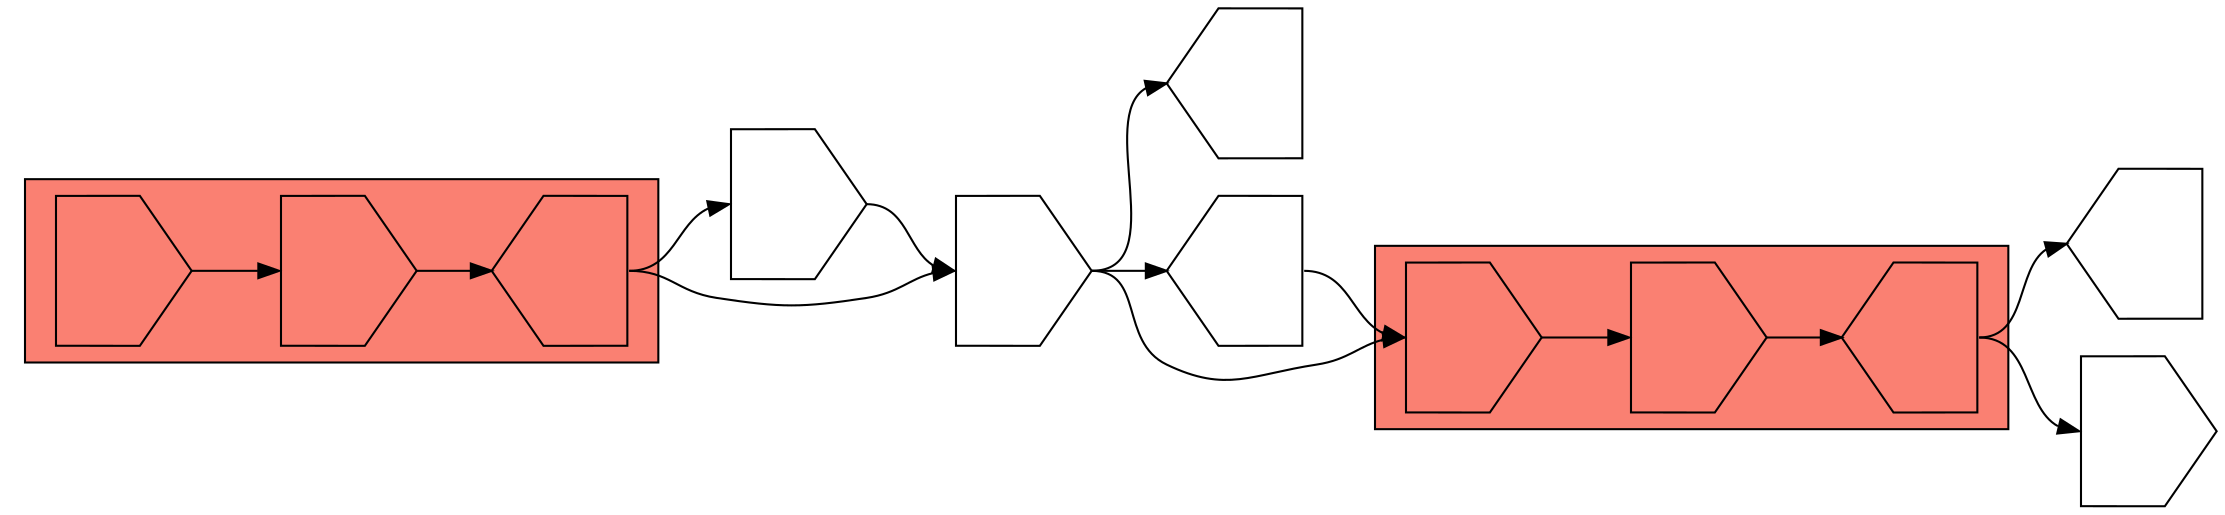 digraph asm {
	rotate=90;
	edge [headport=n,tailport=s];
subgraph cluster_C16642_9863_7804 {
	16642 [label="",height=1,width=1,shape=invhouse];
	9863 [label="",height=1,width=1,shape=invhouse];
	7804 [label="",height=1,width=1,shape=house];
	style=filled;
	fillcolor=salmon;
}
subgraph cluster_C1840_10050_3983 {
	1840 [label="",height=1,width=1,shape=invhouse];
	10050 [label="",height=1,width=1,shape=invhouse];
	3983 [label="",height=1,width=1,shape=house];
	style=filled;
	fillcolor=salmon;
}
	4544 [label="",height=1,width=1,shape=invhouse];
	14064 [label="",height=1,width=1,shape=invhouse];
	14065 [label="",height=1,width=1,shape=house];
	15614 [label="",height=1,width=1,shape=house];
	15602 [label="",height=1,width=1,shape=house];
	18179 [label="",height=1,width=1,shape=invhouse];
	16642 -> 9863
	9863 -> 7804
	7804 -> 4544
	7804 -> 18179
	4544 -> 1840
	4544 -> 15602
	4544 -> 15614
	1840 -> 10050
	10050 -> 3983
	3983 -> 14064
	3983 -> 14065
	15614 -> 1840
	18179 -> 4544
}